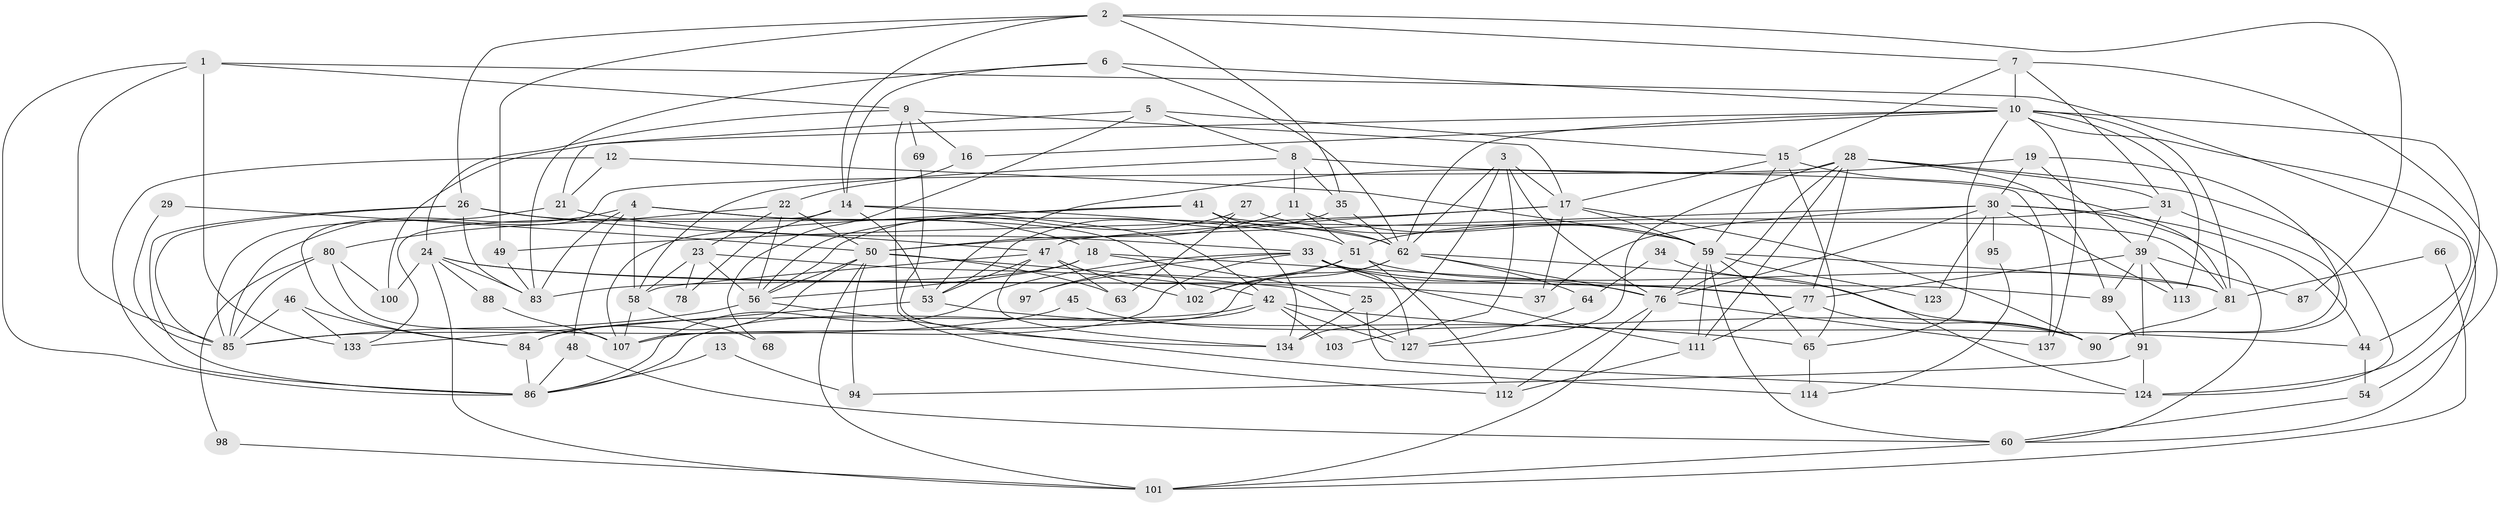 // Generated by graph-tools (version 1.1) at 2025/52/02/27/25 19:52:03]
// undirected, 91 vertices, 222 edges
graph export_dot {
graph [start="1"]
  node [color=gray90,style=filled];
  1 [super="+32"];
  2 [super="+125"];
  3 [super="+36"];
  4 [super="+57"];
  5 [super="+20"];
  6 [super="+110"];
  7;
  8 [super="+122"];
  9 [super="+129"];
  10 [super="+67"];
  11;
  12 [super="+118"];
  13;
  14 [super="+71"];
  15 [super="+108"];
  16;
  17 [super="+105"];
  18;
  19;
  21;
  22 [super="+73"];
  23 [super="+43"];
  24 [super="+55"];
  25 [super="+52"];
  26 [super="+40"];
  27;
  28 [super="+119"];
  29;
  30 [super="+92"];
  31;
  33 [super="+72"];
  34;
  35;
  37 [super="+38"];
  39 [super="+128"];
  41 [super="+136"];
  42 [super="+132"];
  44;
  45;
  46 [super="+74"];
  47 [super="+126"];
  48;
  49;
  50 [super="+75"];
  51 [super="+93"];
  53 [super="+135"];
  54;
  56 [super="+79"];
  58 [super="+61"];
  59 [super="+131"];
  60 [super="+82"];
  62 [super="+70"];
  63;
  64;
  65 [super="+120"];
  66;
  68;
  69;
  76 [super="+104"];
  77 [super="+96"];
  78;
  80;
  81 [super="+116"];
  83 [super="+106"];
  84;
  85 [super="+109"];
  86 [super="+99"];
  87;
  88;
  89;
  90 [super="+117"];
  91;
  94;
  95;
  97;
  98;
  100;
  101 [super="+130"];
  102;
  103;
  107 [super="+121"];
  111 [super="+115"];
  112;
  113;
  114;
  123;
  124;
  127;
  133;
  134;
  137;
  1 -- 44;
  1 -- 86;
  1 -- 85;
  1 -- 9;
  1 -- 133;
  2 -- 49;
  2 -- 7;
  2 -- 35;
  2 -- 87;
  2 -- 14;
  2 -- 26;
  3 -- 62;
  3 -- 17;
  3 -- 76;
  3 -- 134;
  3 -- 103;
  4 -- 18;
  4 -- 48;
  4 -- 83;
  4 -- 85;
  4 -- 102;
  4 -- 58;
  5 -- 21;
  5 -- 8;
  5 -- 68;
  5 -- 15;
  6 -- 62;
  6 -- 14;
  6 -- 10;
  6 -- 83;
  7 -- 10;
  7 -- 31;
  7 -- 54;
  7 -- 15;
  8 -- 137;
  8 -- 35;
  8 -- 58;
  8 -- 11;
  9 -- 16;
  9 -- 24;
  9 -- 112;
  9 -- 17;
  9 -- 69;
  10 -- 113;
  10 -- 137;
  10 -- 16;
  10 -- 124;
  10 -- 100;
  10 -- 60;
  10 -- 62;
  10 -- 81;
  10 -- 65;
  11 -- 50;
  11 -- 51;
  11 -- 59;
  12 -- 59;
  12 -- 21;
  12 -- 86;
  13 -- 94;
  13 -- 86;
  14 -- 53;
  14 -- 78;
  14 -- 133;
  14 -- 42;
  14 -- 51;
  15 -- 17;
  15 -- 81;
  15 -- 65;
  15 -- 59;
  16 -- 22;
  17 -- 49;
  17 -- 37;
  17 -- 59;
  17 -- 90;
  17 -- 47;
  18 -- 77;
  18 -- 56;
  18 -- 25;
  18 -- 83;
  19 -- 39;
  19 -- 30;
  19 -- 53;
  19 -- 90;
  21 -- 85;
  21 -- 33;
  22 -- 50;
  22 -- 80;
  22 -- 56;
  22 -- 23;
  23 -- 58;
  23 -- 56;
  23 -- 78;
  23 -- 42;
  24 -- 77 [weight=2];
  24 -- 83;
  24 -- 100;
  24 -- 37;
  24 -- 101;
  24 -- 88;
  25 -- 124;
  25 -- 134;
  26 -- 62;
  26 -- 47;
  26 -- 86;
  26 -- 83 [weight=2];
  26 -- 85;
  27 -- 63;
  27 -- 59;
  27 -- 56;
  28 -- 124;
  28 -- 84;
  28 -- 89;
  28 -- 127;
  28 -- 76;
  28 -- 77;
  28 -- 31;
  28 -- 111;
  29 -- 50 [weight=2];
  29 -- 85;
  30 -- 44;
  30 -- 95;
  30 -- 113;
  30 -- 50;
  30 -- 60;
  30 -- 123;
  30 -- 76;
  30 -- 37;
  31 -- 51;
  31 -- 90;
  31 -- 39;
  33 -- 76;
  33 -- 97;
  33 -- 107;
  33 -- 111;
  33 -- 86;
  33 -- 89;
  33 -- 127;
  34 -- 124;
  34 -- 64;
  35 -- 62;
  35 -- 53;
  39 -- 77;
  39 -- 91;
  39 -- 113;
  39 -- 87;
  39 -- 89;
  41 -- 81;
  41 -- 134;
  41 -- 56;
  41 -- 107;
  41 -- 62;
  42 -- 84;
  42 -- 44;
  42 -- 127;
  42 -- 86;
  42 -- 103;
  44 -- 54;
  45 -- 85;
  45 -- 90;
  46 -- 133;
  46 -- 84;
  46 -- 85;
  47 -- 63;
  47 -- 102;
  47 -- 53;
  47 -- 134;
  47 -- 58;
  48 -- 86;
  48 -- 60;
  49 -- 83;
  50 -- 127;
  50 -- 56;
  50 -- 84;
  50 -- 94;
  50 -- 101;
  50 -- 63;
  51 -- 102;
  51 -- 97;
  51 -- 112;
  51 -- 81;
  53 -- 133;
  53 -- 65;
  54 -- 60;
  56 -- 114;
  56 -- 85;
  58 -- 68;
  58 -- 107;
  59 -- 123;
  59 -- 65;
  59 -- 111;
  59 -- 60;
  59 -- 76;
  59 -- 81;
  60 -- 101;
  62 -- 107;
  62 -- 64;
  62 -- 76;
  62 -- 102;
  62 -- 90;
  64 -- 127;
  65 -- 114;
  66 -- 101;
  66 -- 81;
  69 -- 134;
  76 -- 137;
  76 -- 112;
  76 -- 101;
  77 -- 90;
  77 -- 111;
  80 -- 100;
  80 -- 98;
  80 -- 85;
  80 -- 107;
  81 -- 90;
  84 -- 86;
  88 -- 107;
  89 -- 91;
  91 -- 94;
  91 -- 124;
  95 -- 114;
  98 -- 101;
  111 -- 112;
}
